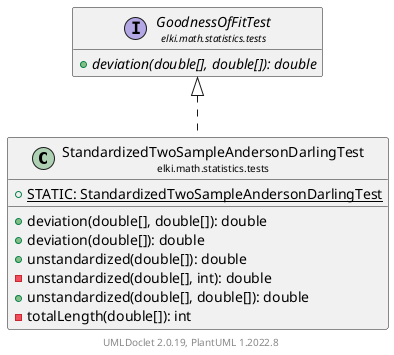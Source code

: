 @startuml
    remove .*\.(Instance|Par|Parameterizer|Factory)$
    set namespaceSeparator none
    hide empty fields
    hide empty methods

    class "<size:14>StandardizedTwoSampleAndersonDarlingTest\n<size:10>elki.math.statistics.tests" as elki.math.statistics.tests.StandardizedTwoSampleAndersonDarlingTest [[StandardizedTwoSampleAndersonDarlingTest.html]] {
        {static} +STATIC: StandardizedTwoSampleAndersonDarlingTest
        +deviation(double[], double[]): double
        +deviation(double[]): double
        +unstandardized(double[]): double
        -unstandardized(double[], int): double
        +unstandardized(double[], double[]): double
        -totalLength(double[]): int
    }

    interface "<size:14>GoodnessOfFitTest\n<size:10>elki.math.statistics.tests" as elki.math.statistics.tests.GoodnessOfFitTest [[GoodnessOfFitTest.html]] {
        {abstract} +deviation(double[], double[]): double
    }

    elki.math.statistics.tests.GoodnessOfFitTest <|.. elki.math.statistics.tests.StandardizedTwoSampleAndersonDarlingTest

    center footer UMLDoclet 2.0.19, PlantUML 1.2022.8
@enduml
